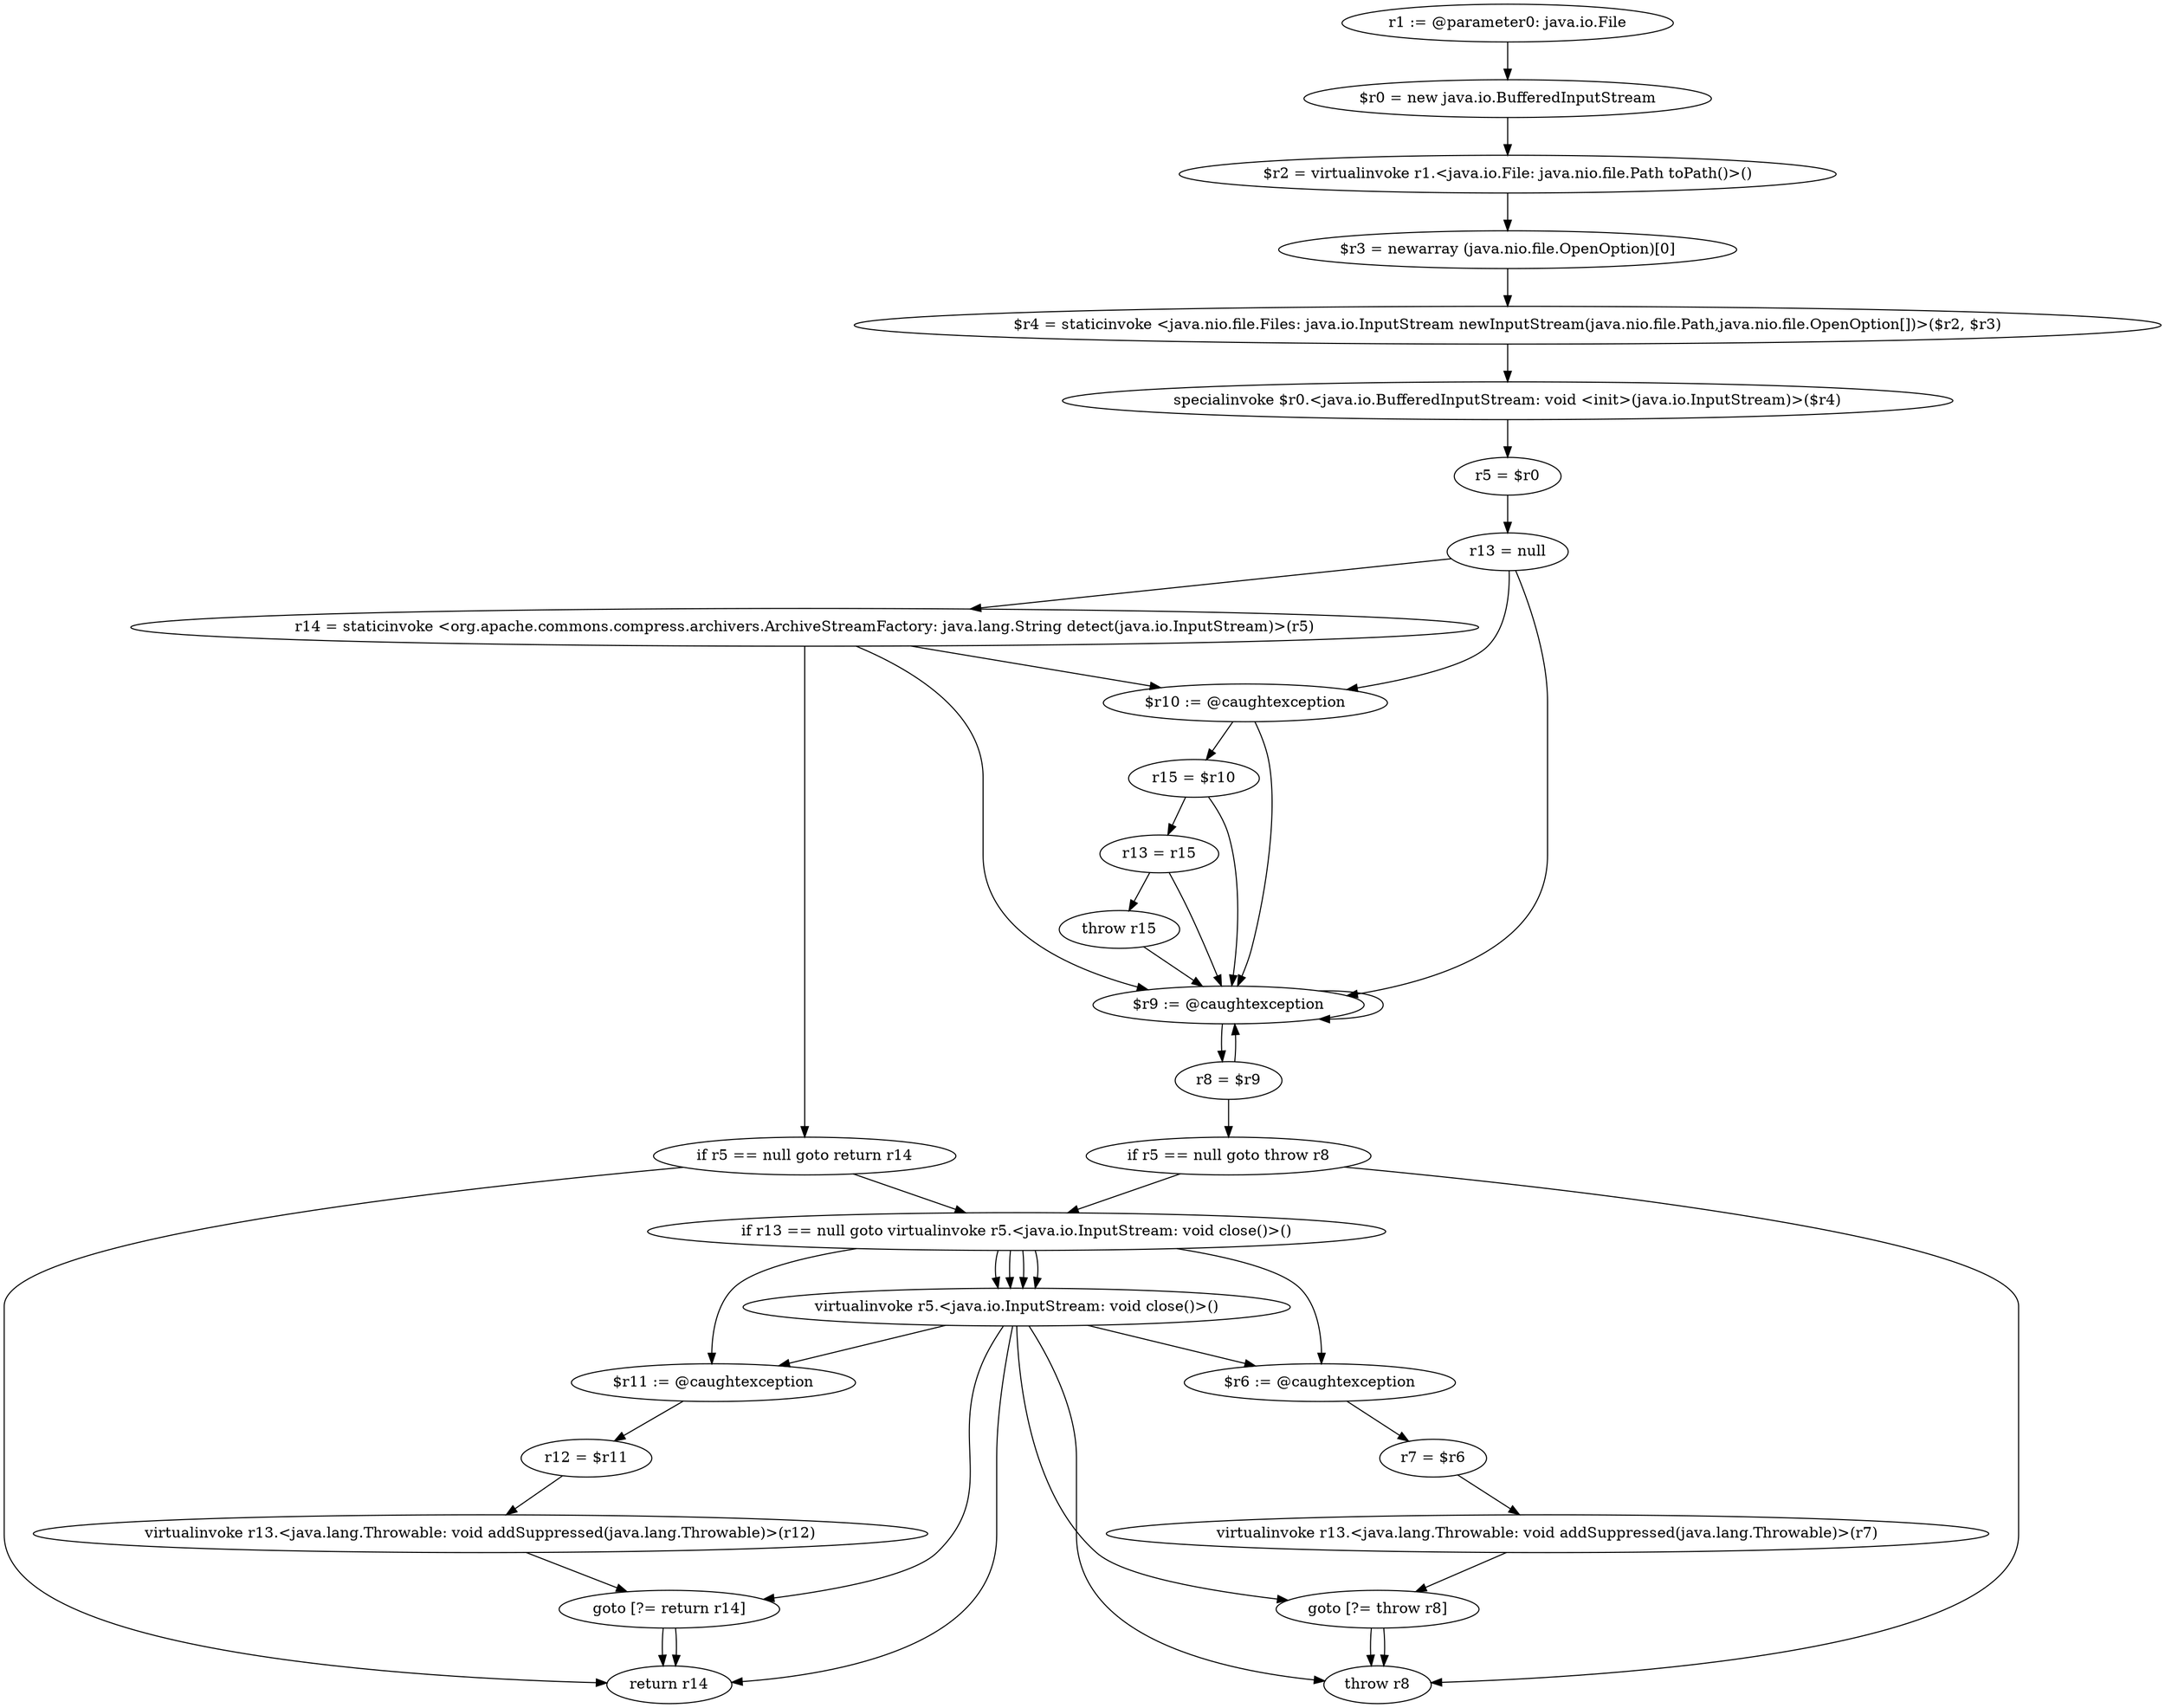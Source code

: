 digraph "unitGraph" {
    "r1 := @parameter0: java.io.File"
    "$r0 = new java.io.BufferedInputStream"
    "$r2 = virtualinvoke r1.<java.io.File: java.nio.file.Path toPath()>()"
    "$r3 = newarray (java.nio.file.OpenOption)[0]"
    "$r4 = staticinvoke <java.nio.file.Files: java.io.InputStream newInputStream(java.nio.file.Path,java.nio.file.OpenOption[])>($r2, $r3)"
    "specialinvoke $r0.<java.io.BufferedInputStream: void <init>(java.io.InputStream)>($r4)"
    "r5 = $r0"
    "r13 = null"
    "r14 = staticinvoke <org.apache.commons.compress.archivers.ArchiveStreamFactory: java.lang.String detect(java.io.InputStream)>(r5)"
    "if r5 == null goto return r14"
    "if r13 == null goto virtualinvoke r5.<java.io.InputStream: void close()>()"
    "virtualinvoke r5.<java.io.InputStream: void close()>()"
    "goto [?= return r14]"
    "$r11 := @caughtexception"
    "r12 = $r11"
    "virtualinvoke r13.<java.lang.Throwable: void addSuppressed(java.lang.Throwable)>(r12)"
    "return r14"
    "$r10 := @caughtexception"
    "r15 = $r10"
    "r13 = r15"
    "throw r15"
    "$r9 := @caughtexception"
    "r8 = $r9"
    "if r5 == null goto throw r8"
    "goto [?= throw r8]"
    "$r6 := @caughtexception"
    "r7 = $r6"
    "virtualinvoke r13.<java.lang.Throwable: void addSuppressed(java.lang.Throwable)>(r7)"
    "throw r8"
    "r1 := @parameter0: java.io.File"->"$r0 = new java.io.BufferedInputStream";
    "$r0 = new java.io.BufferedInputStream"->"$r2 = virtualinvoke r1.<java.io.File: java.nio.file.Path toPath()>()";
    "$r2 = virtualinvoke r1.<java.io.File: java.nio.file.Path toPath()>()"->"$r3 = newarray (java.nio.file.OpenOption)[0]";
    "$r3 = newarray (java.nio.file.OpenOption)[0]"->"$r4 = staticinvoke <java.nio.file.Files: java.io.InputStream newInputStream(java.nio.file.Path,java.nio.file.OpenOption[])>($r2, $r3)";
    "$r4 = staticinvoke <java.nio.file.Files: java.io.InputStream newInputStream(java.nio.file.Path,java.nio.file.OpenOption[])>($r2, $r3)"->"specialinvoke $r0.<java.io.BufferedInputStream: void <init>(java.io.InputStream)>($r4)";
    "specialinvoke $r0.<java.io.BufferedInputStream: void <init>(java.io.InputStream)>($r4)"->"r5 = $r0";
    "r5 = $r0"->"r13 = null";
    "r13 = null"->"$r10 := @caughtexception";
    "r13 = null"->"$r9 := @caughtexception";
    "r13 = null"->"r14 = staticinvoke <org.apache.commons.compress.archivers.ArchiveStreamFactory: java.lang.String detect(java.io.InputStream)>(r5)";
    "r14 = staticinvoke <org.apache.commons.compress.archivers.ArchiveStreamFactory: java.lang.String detect(java.io.InputStream)>(r5)"->"$r10 := @caughtexception";
    "r14 = staticinvoke <org.apache.commons.compress.archivers.ArchiveStreamFactory: java.lang.String detect(java.io.InputStream)>(r5)"->"$r9 := @caughtexception";
    "r14 = staticinvoke <org.apache.commons.compress.archivers.ArchiveStreamFactory: java.lang.String detect(java.io.InputStream)>(r5)"->"if r5 == null goto return r14";
    "if r5 == null goto return r14"->"if r13 == null goto virtualinvoke r5.<java.io.InputStream: void close()>()";
    "if r5 == null goto return r14"->"return r14";
    "if r13 == null goto virtualinvoke r5.<java.io.InputStream: void close()>()"->"virtualinvoke r5.<java.io.InputStream: void close()>()";
    "if r13 == null goto virtualinvoke r5.<java.io.InputStream: void close()>()"->"virtualinvoke r5.<java.io.InputStream: void close()>()";
    "if r13 == null goto virtualinvoke r5.<java.io.InputStream: void close()>()"->"$r11 := @caughtexception";
    "virtualinvoke r5.<java.io.InputStream: void close()>()"->"goto [?= return r14]";
    "virtualinvoke r5.<java.io.InputStream: void close()>()"->"$r11 := @caughtexception";
    "goto [?= return r14]"->"return r14";
    "$r11 := @caughtexception"->"r12 = $r11";
    "r12 = $r11"->"virtualinvoke r13.<java.lang.Throwable: void addSuppressed(java.lang.Throwable)>(r12)";
    "virtualinvoke r13.<java.lang.Throwable: void addSuppressed(java.lang.Throwable)>(r12)"->"goto [?= return r14]";
    "goto [?= return r14]"->"return r14";
    "virtualinvoke r5.<java.io.InputStream: void close()>()"->"return r14";
    "$r10 := @caughtexception"->"r15 = $r10";
    "$r10 := @caughtexception"->"$r9 := @caughtexception";
    "r15 = $r10"->"r13 = r15";
    "r15 = $r10"->"$r9 := @caughtexception";
    "r13 = r15"->"throw r15";
    "r13 = r15"->"$r9 := @caughtexception";
    "throw r15"->"$r9 := @caughtexception";
    "$r9 := @caughtexception"->"r8 = $r9";
    "$r9 := @caughtexception"->"$r9 := @caughtexception";
    "r8 = $r9"->"if r5 == null goto throw r8";
    "r8 = $r9"->"$r9 := @caughtexception";
    "if r5 == null goto throw r8"->"if r13 == null goto virtualinvoke r5.<java.io.InputStream: void close()>()";
    "if r5 == null goto throw r8"->"throw r8";
    "if r13 == null goto virtualinvoke r5.<java.io.InputStream: void close()>()"->"virtualinvoke r5.<java.io.InputStream: void close()>()";
    "if r13 == null goto virtualinvoke r5.<java.io.InputStream: void close()>()"->"virtualinvoke r5.<java.io.InputStream: void close()>()";
    "if r13 == null goto virtualinvoke r5.<java.io.InputStream: void close()>()"->"$r6 := @caughtexception";
    "virtualinvoke r5.<java.io.InputStream: void close()>()"->"goto [?= throw r8]";
    "virtualinvoke r5.<java.io.InputStream: void close()>()"->"$r6 := @caughtexception";
    "goto [?= throw r8]"->"throw r8";
    "$r6 := @caughtexception"->"r7 = $r6";
    "r7 = $r6"->"virtualinvoke r13.<java.lang.Throwable: void addSuppressed(java.lang.Throwable)>(r7)";
    "virtualinvoke r13.<java.lang.Throwable: void addSuppressed(java.lang.Throwable)>(r7)"->"goto [?= throw r8]";
    "goto [?= throw r8]"->"throw r8";
    "virtualinvoke r5.<java.io.InputStream: void close()>()"->"throw r8";
}
